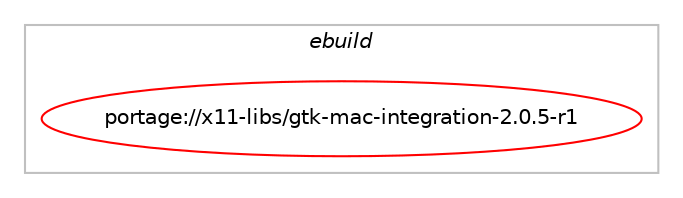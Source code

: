 digraph prolog {

# *************
# Graph options
# *************

newrank=true;
concentrate=true;
compound=true;
graph [rankdir=LR,fontname=Helvetica,fontsize=10,ranksep=1.5];#, ranksep=2.5, nodesep=0.2];
edge  [arrowhead=vee];
node  [fontname=Helvetica,fontsize=10];

# **********
# The ebuild
# **********

subgraph cluster_leftcol {
color=gray;
label=<<i>ebuild</i>>;
id [label="portage://x11-libs/gtk-mac-integration-2.0.5-r1", color=red, width=4, href="../x11-libs/gtk-mac-integration-2.0.5-r1.svg"];
}

# ****************
# The dependencies
# ****************

subgraph cluster_midcol {
color=gray;
label=<<i>dependencies</i>>;
subgraph cluster_compile {
fillcolor="#eeeeee";
style=filled;
label=<<i>compile</i>>;
# *** BEGIN UNKNOWN DEPENDENCY TYPE (TODO) ***
# id -> equal(package_dependency(portage://x11-libs/gtk-mac-integration-2.0.5-r1,install,no,dev-libs,glib,greaterequal,[2.14.0,,,2.14.0],[],[]))
# *** END UNKNOWN DEPENDENCY TYPE (TODO) ***

# *** BEGIN UNKNOWN DEPENDENCY TYPE (TODO) ***
# id -> equal(package_dependency(portage://x11-libs/gtk-mac-integration-2.0.5-r1,install,no,x11-libs,gtk+,none,[,,],[slot(3)],[use(enable(aqua),none)]))
# *** END UNKNOWN DEPENDENCY TYPE (TODO) ***

}
subgraph cluster_compileandrun {
fillcolor="#eeeeee";
style=filled;
label=<<i>compile and run</i>>;
}
subgraph cluster_run {
fillcolor="#eeeeee";
style=filled;
label=<<i>run</i>>;
# *** BEGIN UNKNOWN DEPENDENCY TYPE (TODO) ***
# id -> equal(package_dependency(portage://x11-libs/gtk-mac-integration-2.0.5-r1,run,no,dev-libs,glib,greaterequal,[2.14.0,,,2.14.0],[],[]))
# *** END UNKNOWN DEPENDENCY TYPE (TODO) ***

# *** BEGIN UNKNOWN DEPENDENCY TYPE (TODO) ***
# id -> equal(package_dependency(portage://x11-libs/gtk-mac-integration-2.0.5-r1,run,no,x11-libs,gtk+,none,[,,],[slot(3)],[use(enable(aqua),none)]))
# *** END UNKNOWN DEPENDENCY TYPE (TODO) ***

}
}

# **************
# The candidates
# **************

subgraph cluster_choices {
rank=same;
color=gray;
label=<<i>candidates</i>>;

}

}
